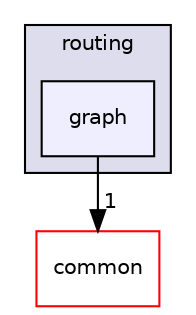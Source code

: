 digraph "modules/routing/graph" {
  compound=true
  node [ fontsize="10", fontname="Helvetica"];
  edge [ labelfontsize="10", labelfontname="Helvetica"];
  subgraph clusterdir_cf0908393723ba7a8c57dadf70657b13 {
    graph [ bgcolor="#ddddee", pencolor="black", label="routing" fontname="Helvetica", fontsize="10", URL="dir_cf0908393723ba7a8c57dadf70657b13.html"]
  dir_78fe9c30b92ca935d94a84bb29d837c1 [shape=box, label="graph", style="filled", fillcolor="#eeeeff", pencolor="black", URL="dir_78fe9c30b92ca935d94a84bb29d837c1.html"];
  }
  dir_9a5e51f49964887903df6eed98080585 [shape=box label="common" fillcolor="white" style="filled" color="red" URL="dir_9a5e51f49964887903df6eed98080585.html"];
  dir_78fe9c30b92ca935d94a84bb29d837c1->dir_9a5e51f49964887903df6eed98080585 [headlabel="1", labeldistance=1.5 headhref="dir_000217_000050.html"];
}
